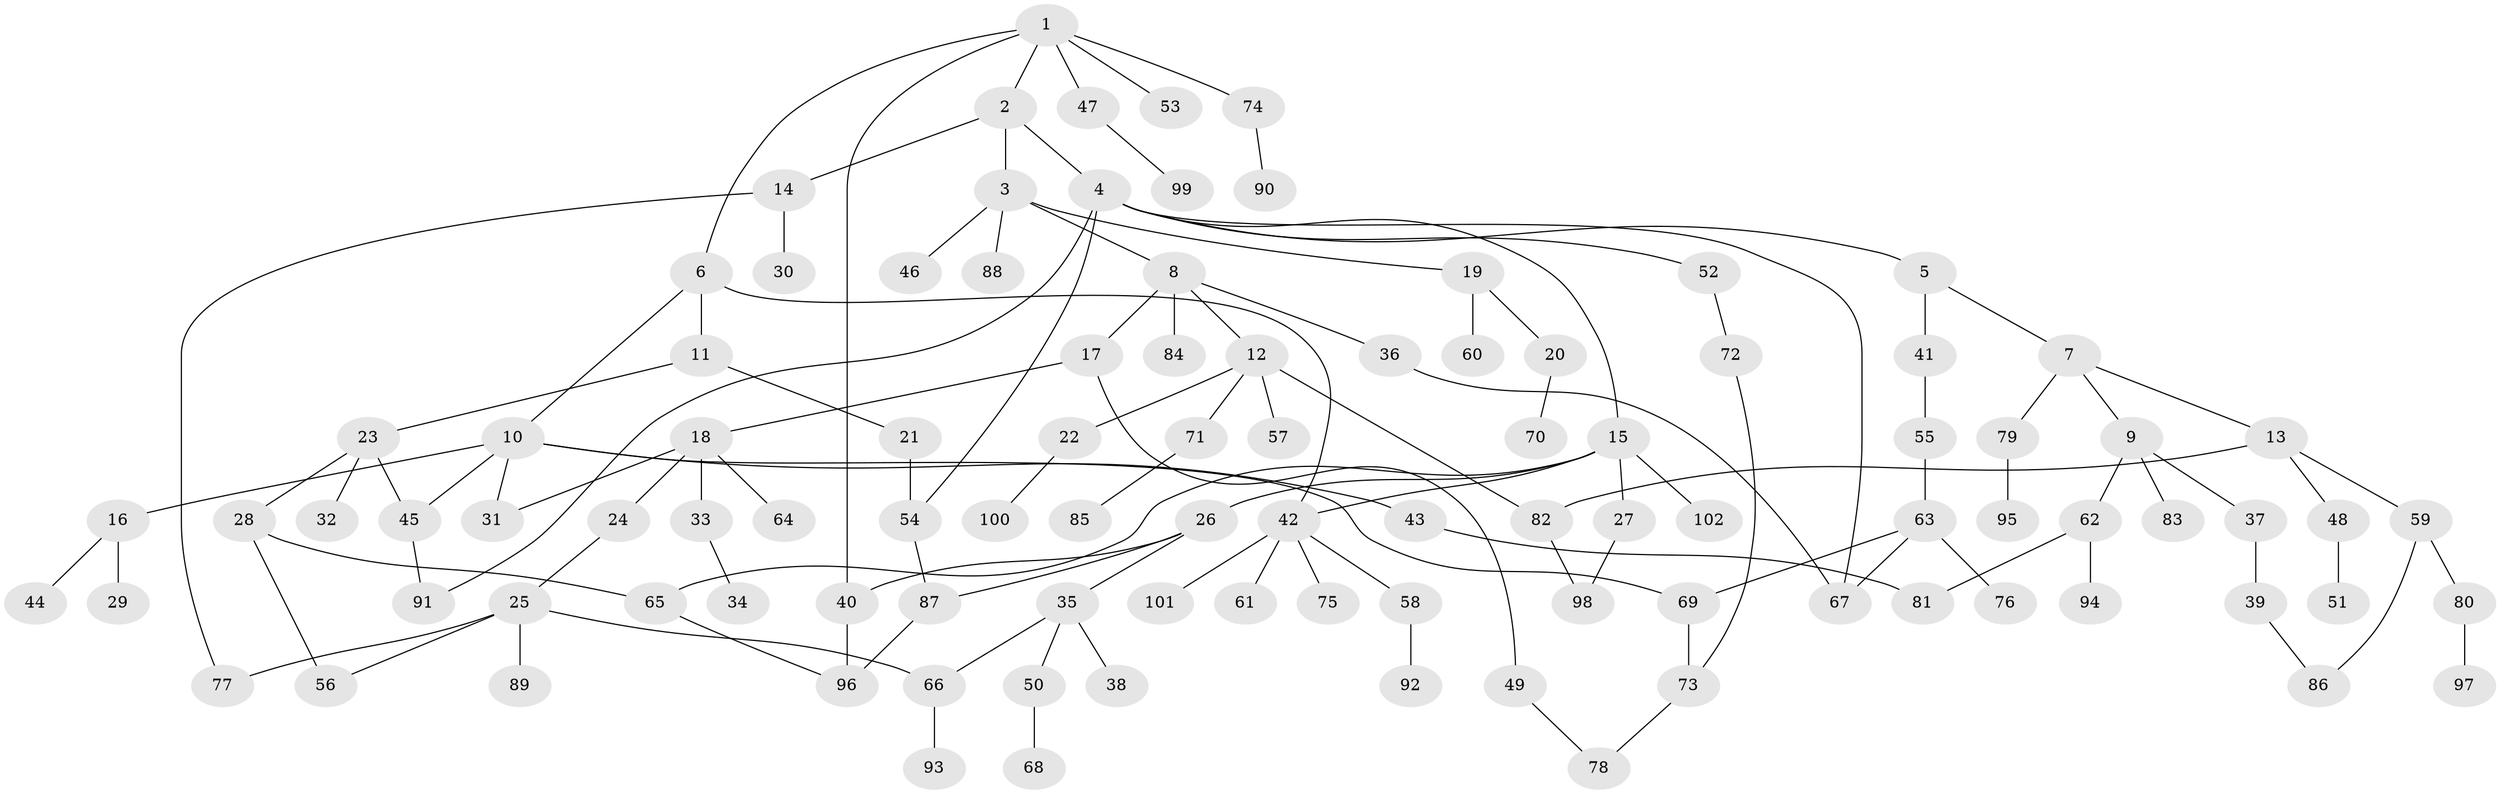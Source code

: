 // Generated by graph-tools (version 1.1) at 2025/01/03/09/25 03:01:02]
// undirected, 102 vertices, 123 edges
graph export_dot {
graph [start="1"]
  node [color=gray90,style=filled];
  1;
  2;
  3;
  4;
  5;
  6;
  7;
  8;
  9;
  10;
  11;
  12;
  13;
  14;
  15;
  16;
  17;
  18;
  19;
  20;
  21;
  22;
  23;
  24;
  25;
  26;
  27;
  28;
  29;
  30;
  31;
  32;
  33;
  34;
  35;
  36;
  37;
  38;
  39;
  40;
  41;
  42;
  43;
  44;
  45;
  46;
  47;
  48;
  49;
  50;
  51;
  52;
  53;
  54;
  55;
  56;
  57;
  58;
  59;
  60;
  61;
  62;
  63;
  64;
  65;
  66;
  67;
  68;
  69;
  70;
  71;
  72;
  73;
  74;
  75;
  76;
  77;
  78;
  79;
  80;
  81;
  82;
  83;
  84;
  85;
  86;
  87;
  88;
  89;
  90;
  91;
  92;
  93;
  94;
  95;
  96;
  97;
  98;
  99;
  100;
  101;
  102;
  1 -- 2;
  1 -- 6;
  1 -- 47;
  1 -- 53;
  1 -- 74;
  1 -- 40;
  2 -- 3;
  2 -- 4;
  2 -- 14;
  3 -- 8;
  3 -- 19;
  3 -- 46;
  3 -- 88;
  4 -- 5;
  4 -- 15;
  4 -- 52;
  4 -- 67;
  4 -- 91;
  4 -- 54;
  5 -- 7;
  5 -- 41;
  6 -- 10;
  6 -- 11;
  6 -- 42;
  7 -- 9;
  7 -- 13;
  7 -- 79;
  8 -- 12;
  8 -- 17;
  8 -- 36;
  8 -- 84;
  9 -- 37;
  9 -- 62;
  9 -- 83;
  10 -- 16;
  10 -- 31;
  10 -- 43;
  10 -- 69;
  10 -- 45;
  11 -- 21;
  11 -- 23;
  12 -- 22;
  12 -- 57;
  12 -- 71;
  12 -- 82;
  13 -- 48;
  13 -- 59;
  13 -- 82;
  14 -- 30;
  14 -- 77;
  15 -- 26;
  15 -- 27;
  15 -- 102;
  15 -- 42;
  15 -- 65;
  16 -- 29;
  16 -- 44;
  17 -- 18;
  17 -- 49;
  18 -- 24;
  18 -- 33;
  18 -- 64;
  18 -- 31;
  19 -- 20;
  19 -- 60;
  20 -- 70;
  21 -- 54;
  22 -- 100;
  23 -- 28;
  23 -- 32;
  23 -- 45;
  24 -- 25;
  25 -- 89;
  25 -- 77;
  25 -- 56;
  25 -- 66;
  26 -- 35;
  26 -- 40;
  26 -- 87;
  27 -- 98;
  28 -- 56;
  28 -- 65;
  33 -- 34;
  35 -- 38;
  35 -- 50;
  35 -- 66;
  36 -- 67;
  37 -- 39;
  39 -- 86;
  40 -- 96;
  41 -- 55;
  42 -- 58;
  42 -- 61;
  42 -- 75;
  42 -- 101;
  43 -- 81;
  45 -- 91;
  47 -- 99;
  48 -- 51;
  49 -- 78;
  50 -- 68;
  52 -- 72;
  54 -- 87;
  55 -- 63;
  58 -- 92;
  59 -- 80;
  59 -- 86;
  62 -- 94;
  62 -- 81;
  63 -- 76;
  63 -- 67;
  63 -- 69;
  65 -- 96;
  66 -- 93;
  69 -- 73;
  71 -- 85;
  72 -- 73;
  73 -- 78;
  74 -- 90;
  79 -- 95;
  80 -- 97;
  82 -- 98;
  87 -- 96;
}
